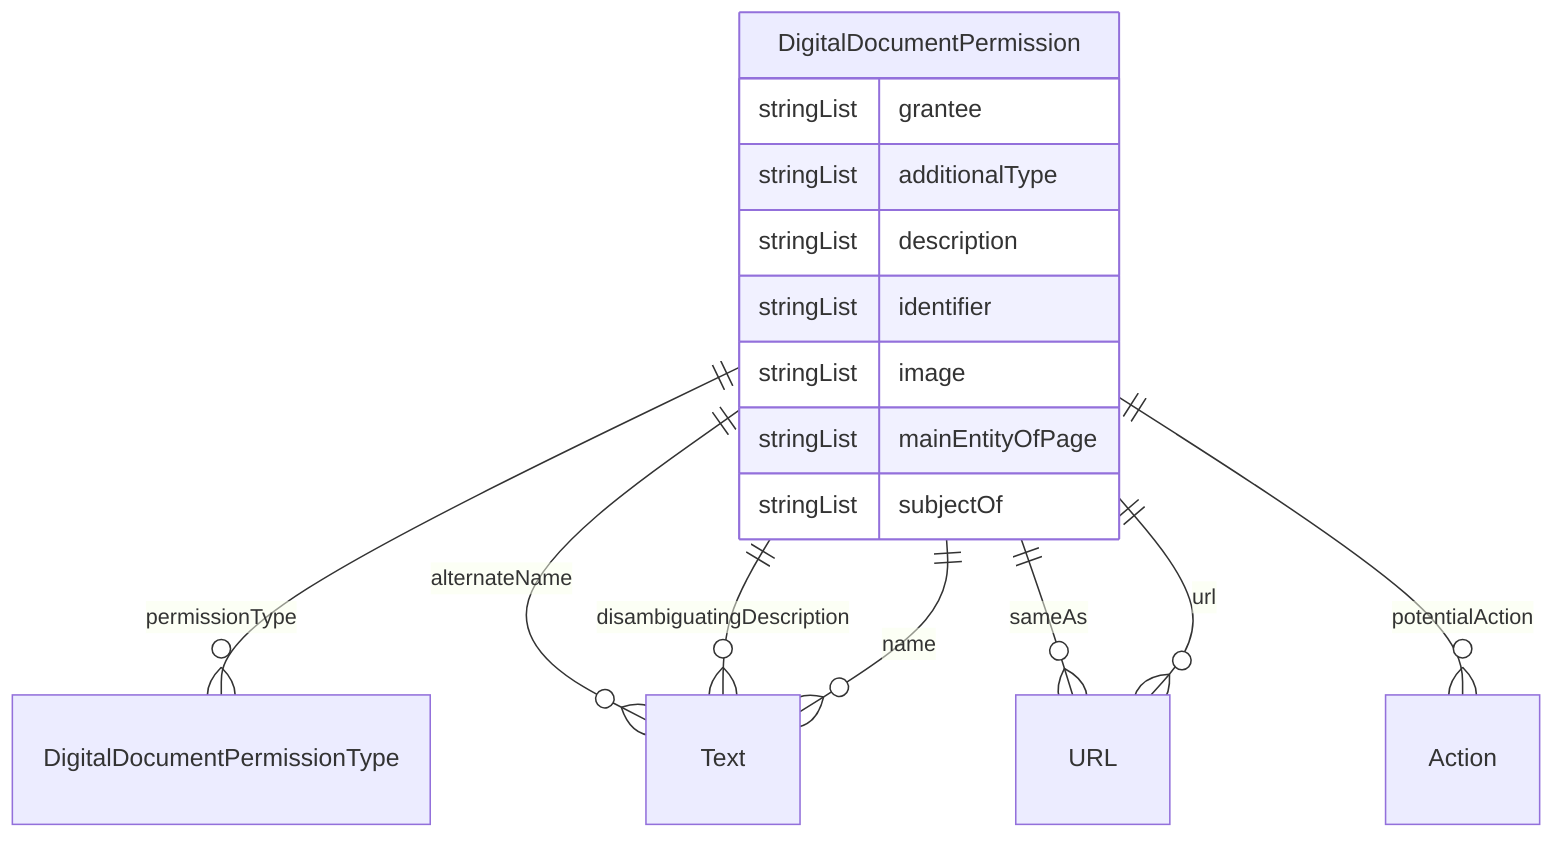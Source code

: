 erDiagram
DigitalDocumentPermission {
    stringList grantee  
    stringList additionalType  
    stringList description  
    stringList identifier  
    stringList image  
    stringList mainEntityOfPage  
    stringList subjectOf  
}

DigitalDocumentPermission ||--}o DigitalDocumentPermissionType : "permissionType"
DigitalDocumentPermission ||--}o Text : "alternateName"
DigitalDocumentPermission ||--}o Text : "disambiguatingDescription"
DigitalDocumentPermission ||--}o Text : "name"
DigitalDocumentPermission ||--}o URL : "sameAs"
DigitalDocumentPermission ||--}o Action : "potentialAction"
DigitalDocumentPermission ||--}o URL : "url"